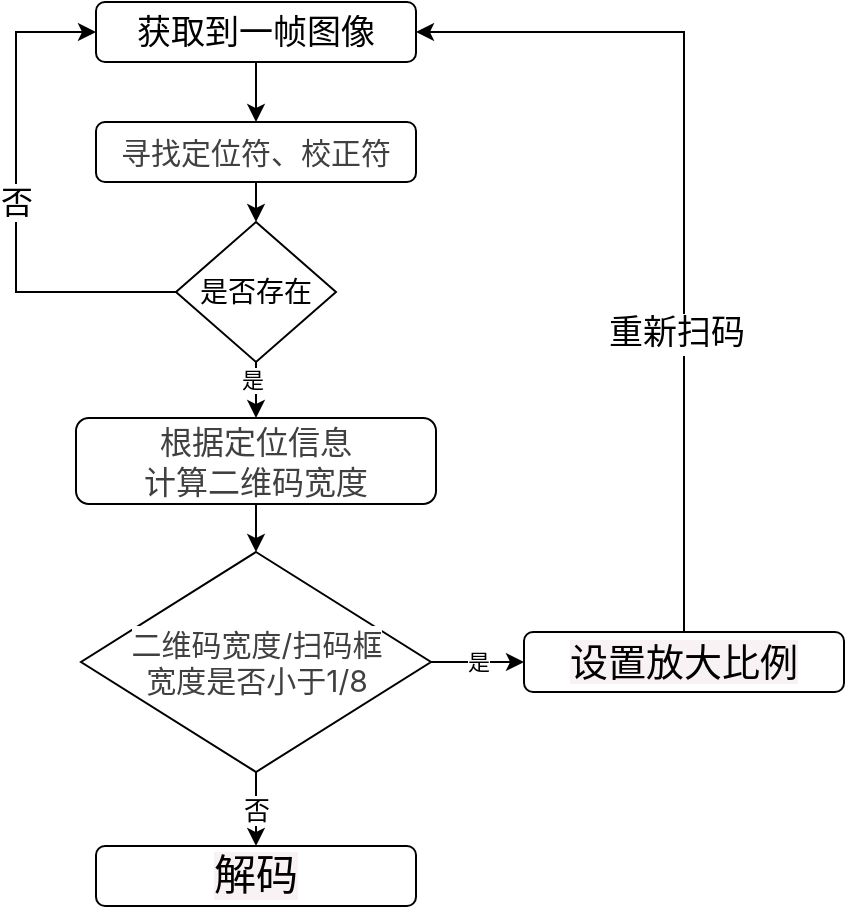 <mxfile version="14.2.9" type="github">
  <diagram id="_LdlN1PV_-USws7O5DQO" name="Page-1">
    <mxGraphModel dx="946" dy="536" grid="0" gridSize="10" guides="1" tooltips="1" connect="1" arrows="1" fold="1" page="1" pageScale="1" pageWidth="827" pageHeight="1169" math="0" shadow="0">
      <root>
        <mxCell id="0" />
        <mxCell id="1" parent="0" />
        <mxCell id="Ju7V8Uo6JArg5DftUvPo-10" style="edgeStyle=orthogonalEdgeStyle;rounded=0;orthogonalLoop=1;jettySize=auto;html=1;exitX=0.5;exitY=1;exitDx=0;exitDy=0;entryX=0.5;entryY=0;entryDx=0;entryDy=0;" parent="1" source="Ju7V8Uo6JArg5DftUvPo-1" target="Ju7V8Uo6JArg5DftUvPo-2" edge="1">
          <mxGeometry relative="1" as="geometry" />
        </mxCell>
        <mxCell id="Ju7V8Uo6JArg5DftUvPo-1" value="&lt;span style=&quot;font-family: &amp;#34;source code pro&amp;#34; , &amp;#34;dejavu sans mono&amp;#34; , &amp;#34;ubuntu mono&amp;#34; , &amp;#34;anonymous pro&amp;#34; , &amp;#34;droid sans mono&amp;#34; , &amp;#34;menlo&amp;#34; , &amp;#34;monaco&amp;#34; , &amp;#34;consolas&amp;#34; , &amp;#34;inconsolata&amp;#34; , &amp;#34;courier&amp;#34; , monospace , &amp;#34;pingfang sc&amp;#34; , &amp;#34;microsoft yahei&amp;#34; , sans-serif ; font-size: 17px&quot;&gt;&lt;span style=&quot;background-color: rgb(255 , 255 , 255)&quot;&gt;获取到一帧图像&lt;/span&gt;&lt;br style=&quot;font-size: 17px&quot;&gt;&lt;/span&gt;" style="rounded=1;whiteSpace=wrap;html=1;fontSize=17;glass=0;strokeWidth=1;shadow=0;" parent="1" vertex="1">
          <mxGeometry x="200" y="90" width="160" height="30" as="geometry" />
        </mxCell>
        <mxCell id="Ju7V8Uo6JArg5DftUvPo-11" style="edgeStyle=orthogonalEdgeStyle;rounded=0;orthogonalLoop=1;jettySize=auto;html=1;exitX=0.5;exitY=1;exitDx=0;exitDy=0;entryX=0.5;entryY=0;entryDx=0;entryDy=0;" parent="1" source="Ju7V8Uo6JArg5DftUvPo-2" target="Ju7V8Uo6JArg5DftUvPo-4" edge="1">
          <mxGeometry relative="1" as="geometry" />
        </mxCell>
        <mxCell id="Ju7V8Uo6JArg5DftUvPo-2" value="&lt;span style=&quot;color: rgba(0 , 0 , 0 , 0.75) ; font-family: &amp;#34;microsoft yahei&amp;#34; , &amp;#34;sf pro display&amp;#34; , &amp;#34;roboto&amp;#34; , &amp;#34;noto&amp;#34; , &amp;#34;arial&amp;#34; , &amp;#34;pingfang sc&amp;#34; , sans-serif ; text-align: left ; background-color: rgb(255 , 255 , 255)&quot;&gt;&lt;font style=&quot;font-size: 15px&quot;&gt;寻找定位符、校正符&lt;/font&gt;&lt;/span&gt;&lt;span style=&quot;font-family: &amp;#34;source code pro&amp;#34; , &amp;#34;dejavu sans mono&amp;#34; , &amp;#34;ubuntu mono&amp;#34; , &amp;#34;anonymous pro&amp;#34; , &amp;#34;droid sans mono&amp;#34; , &amp;#34;menlo&amp;#34; , &amp;#34;monaco&amp;#34; , &amp;#34;consolas&amp;#34; , &amp;#34;inconsolata&amp;#34; , &amp;#34;courier&amp;#34; , monospace , &amp;#34;pingfang sc&amp;#34; , &amp;#34;microsoft yahei&amp;#34; , sans-serif ; font-size: 14px ; background-color: rgb(249 , 242 , 244)&quot;&gt;&lt;br&gt;&lt;/span&gt;" style="rounded=1;whiteSpace=wrap;html=1;fontSize=12;glass=0;strokeWidth=1;shadow=0;" parent="1" vertex="1">
          <mxGeometry x="200" y="150" width="160" height="30" as="geometry" />
        </mxCell>
        <mxCell id="Ju7V8Uo6JArg5DftUvPo-12" style="edgeStyle=orthogonalEdgeStyle;rounded=0;orthogonalLoop=1;jettySize=auto;html=1;exitX=0.5;exitY=1;exitDx=0;exitDy=0;entryX=0.5;entryY=0;entryDx=0;entryDy=0;fontSize=14;" parent="1" source="Ju7V8Uo6JArg5DftUvPo-4" target="Ju7V8Uo6JArg5DftUvPo-7" edge="1">
          <mxGeometry relative="1" as="geometry">
            <mxPoint x="280" y="290" as="targetPoint" />
          </mxGeometry>
        </mxCell>
        <mxCell id="Ju7V8Uo6JArg5DftUvPo-16" value="是" style="edgeLabel;html=1;align=center;verticalAlign=middle;resizable=0;points=[];" parent="Ju7V8Uo6JArg5DftUvPo-12" vertex="1" connectable="0">
          <mxGeometry x="-0.357" y="-2" relative="1" as="geometry">
            <mxPoint as="offset" />
          </mxGeometry>
        </mxCell>
        <mxCell id="Ju7V8Uo6JArg5DftUvPo-23" value="否" style="edgeStyle=orthogonalEdgeStyle;rounded=0;orthogonalLoop=1;jettySize=auto;html=1;exitX=0;exitY=0.5;exitDx=0;exitDy=0;entryX=0;entryY=0.5;entryDx=0;entryDy=0;fontSize=16;" parent="1" source="Ju7V8Uo6JArg5DftUvPo-4" target="Ju7V8Uo6JArg5DftUvPo-1" edge="1">
          <mxGeometry relative="1" as="geometry">
            <Array as="points">
              <mxPoint x="160" y="235" />
              <mxPoint x="160" y="105" />
            </Array>
          </mxGeometry>
        </mxCell>
        <mxCell id="Ju7V8Uo6JArg5DftUvPo-4" value="是否存在" style="rhombus;whiteSpace=wrap;html=1;fontSize=14;" parent="1" vertex="1">
          <mxGeometry x="240" y="200" width="80" height="70" as="geometry" />
        </mxCell>
        <mxCell id="Ju7V8Uo6JArg5DftUvPo-13" style="edgeStyle=orthogonalEdgeStyle;rounded=0;orthogonalLoop=1;jettySize=auto;html=1;exitX=0.5;exitY=1;exitDx=0;exitDy=0;entryX=0.5;entryY=0;entryDx=0;entryDy=0;" parent="1" source="Ju7V8Uo6JArg5DftUvPo-7" target="Ju7V8Uo6JArg5DftUvPo-9" edge="1">
          <mxGeometry relative="1" as="geometry" />
        </mxCell>
        <mxCell id="Ju7V8Uo6JArg5DftUvPo-7" value="&lt;span style=&quot;color: rgba(0, 0, 0, 0.75); font-family: &amp;quot;microsoft yahei&amp;quot;, &amp;quot;sf pro display&amp;quot;, roboto, noto, arial, &amp;quot;pingfang sc&amp;quot;, sans-serif; text-align: left; background-color: rgb(255, 255, 255); font-size: 16px;&quot;&gt;&lt;font style=&quot;font-size: 16px;&quot;&gt;根据定位信息&lt;br style=&quot;font-size: 16px;&quot;&gt;计算二维码宽度&lt;/font&gt;&lt;/span&gt;&lt;span style=&quot;font-family: &amp;quot;source code pro&amp;quot;, &amp;quot;dejavu sans mono&amp;quot;, &amp;quot;ubuntu mono&amp;quot;, &amp;quot;anonymous pro&amp;quot;, &amp;quot;droid sans mono&amp;quot;, menlo, monaco, consolas, inconsolata, courier, monospace, &amp;quot;pingfang sc&amp;quot;, &amp;quot;microsoft yahei&amp;quot;, sans-serif; font-size: 16px; background-color: rgb(249, 242, 244);&quot;&gt;&lt;br style=&quot;font-size: 16px;&quot;&gt;&lt;/span&gt;" style="rounded=1;whiteSpace=wrap;html=1;fontSize=16;glass=0;strokeWidth=1;shadow=0;" parent="1" vertex="1">
          <mxGeometry x="190" y="298" width="180" height="43" as="geometry" />
        </mxCell>
        <mxCell id="Ju7V8Uo6JArg5DftUvPo-18" value="否" style="edgeStyle=orthogonalEdgeStyle;rounded=0;orthogonalLoop=1;jettySize=auto;html=1;exitX=0.5;exitY=1;exitDx=0;exitDy=0;entryX=0.5;entryY=0;entryDx=0;entryDy=0;fontSize=13;" parent="1" source="Ju7V8Uo6JArg5DftUvPo-9" target="Ju7V8Uo6JArg5DftUvPo-14" edge="1">
          <mxGeometry relative="1" as="geometry" />
        </mxCell>
        <mxCell id="Ju7V8Uo6JArg5DftUvPo-20" value="是" style="edgeStyle=orthogonalEdgeStyle;rounded=0;orthogonalLoop=1;jettySize=auto;html=1;exitX=1;exitY=0.5;exitDx=0;exitDy=0;entryX=0;entryY=0.5;entryDx=0;entryDy=0;" parent="1" source="Ju7V8Uo6JArg5DftUvPo-9" target="Ju7V8Uo6JArg5DftUvPo-19" edge="1">
          <mxGeometry relative="1" as="geometry" />
        </mxCell>
        <mxCell id="Ju7V8Uo6JArg5DftUvPo-9" value="&lt;span style=&quot;color: rgba(0, 0, 0, 0.75); font-family: &amp;quot;microsoft yahei&amp;quot;, &amp;quot;sf pro display&amp;quot;, roboto, noto, arial, &amp;quot;pingfang sc&amp;quot;, sans-serif; text-align: left; background-color: rgb(255, 255, 255); font-size: 15px;&quot;&gt;&lt;font style=&quot;font-size: 15px;&quot;&gt;二维码宽度/扫码框&lt;br style=&quot;font-size: 15px;&quot;&gt;宽度是否小于1/8&lt;/font&gt;&lt;/span&gt;" style="rhombus;whiteSpace=wrap;html=1;fontSize=15;" parent="1" vertex="1">
          <mxGeometry x="192.5" y="365" width="175" height="110" as="geometry" />
        </mxCell>
        <mxCell id="Ju7V8Uo6JArg5DftUvPo-14" value="&lt;span style=&quot;font-family: &amp;quot;source code pro&amp;quot;, &amp;quot;dejavu sans mono&amp;quot;, &amp;quot;ubuntu mono&amp;quot;, &amp;quot;anonymous pro&amp;quot;, &amp;quot;droid sans mono&amp;quot;, menlo, monaco, consolas, inconsolata, courier, monospace, &amp;quot;pingfang sc&amp;quot;, &amp;quot;microsoft yahei&amp;quot;, sans-serif; font-size: 21px; background-color: rgb(249, 242, 244);&quot;&gt;解码&lt;br style=&quot;font-size: 21px;&quot;&gt;&lt;/span&gt;" style="rounded=1;whiteSpace=wrap;html=1;fontSize=21;glass=0;strokeWidth=1;shadow=0;" parent="1" vertex="1">
          <mxGeometry x="200" y="512" width="160" height="30" as="geometry" />
        </mxCell>
        <mxCell id="Ju7V8Uo6JArg5DftUvPo-21" style="edgeStyle=orthogonalEdgeStyle;rounded=0;orthogonalLoop=1;jettySize=auto;html=1;exitX=0.5;exitY=0;exitDx=0;exitDy=0;entryX=1;entryY=0.5;entryDx=0;entryDy=0;" parent="1" source="Ju7V8Uo6JArg5DftUvPo-19" target="Ju7V8Uo6JArg5DftUvPo-1" edge="1">
          <mxGeometry relative="1" as="geometry" />
        </mxCell>
        <mxCell id="Ju7V8Uo6JArg5DftUvPo-22" value="重新扫码" style="edgeLabel;html=1;align=center;verticalAlign=middle;resizable=0;points=[];fontSize=17;" parent="Ju7V8Uo6JArg5DftUvPo-21" vertex="1" connectable="0">
          <mxGeometry x="-0.313" y="4" relative="1" as="geometry">
            <mxPoint as="offset" />
          </mxGeometry>
        </mxCell>
        <mxCell id="Ju7V8Uo6JArg5DftUvPo-19" value="&lt;span style=&quot;font-family: &amp;quot;source code pro&amp;quot;, &amp;quot;dejavu sans mono&amp;quot;, &amp;quot;ubuntu mono&amp;quot;, &amp;quot;anonymous pro&amp;quot;, &amp;quot;droid sans mono&amp;quot;, menlo, monaco, consolas, inconsolata, courier, monospace, &amp;quot;pingfang sc&amp;quot;, &amp;quot;microsoft yahei&amp;quot;, sans-serif; font-size: 19px; background-color: rgb(249, 242, 244);&quot;&gt;设置放大比例&lt;br style=&quot;font-size: 19px;&quot;&gt;&lt;/span&gt;" style="rounded=1;whiteSpace=wrap;html=1;fontSize=19;glass=0;strokeWidth=1;shadow=0;" parent="1" vertex="1">
          <mxGeometry x="414" y="405" width="160" height="30" as="geometry" />
        </mxCell>
      </root>
    </mxGraphModel>
  </diagram>
</mxfile>
